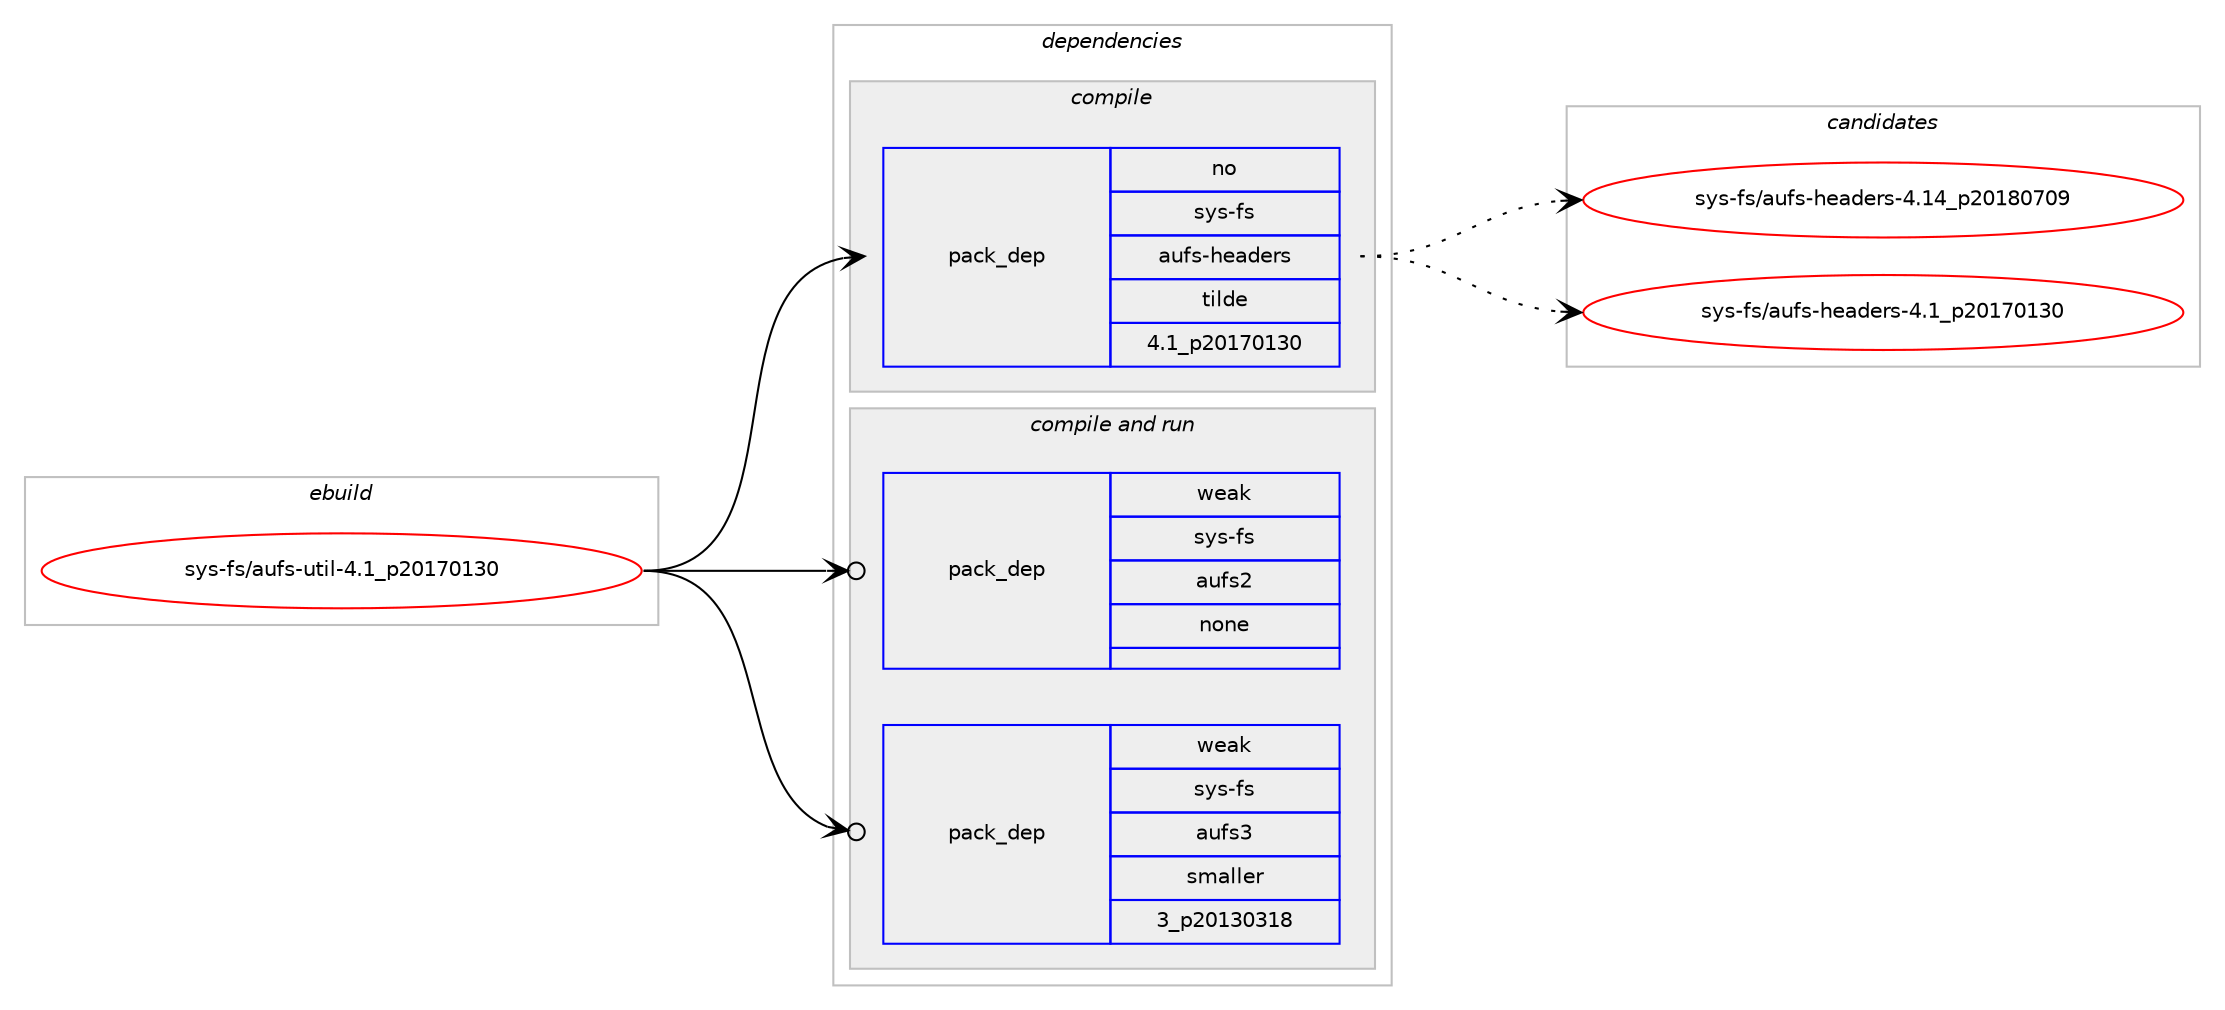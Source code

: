 digraph prolog {

# *************
# Graph options
# *************

newrank=true;
concentrate=true;
compound=true;
graph [rankdir=LR,fontname=Helvetica,fontsize=10,ranksep=1.5];#, ranksep=2.5, nodesep=0.2];
edge  [arrowhead=vee];
node  [fontname=Helvetica,fontsize=10];

# **********
# The ebuild
# **********

subgraph cluster_leftcol {
color=gray;
rank=same;
label=<<i>ebuild</i>>;
id [label="sys-fs/aufs-util-4.1_p20170130", color=red, width=4, href="../sys-fs/aufs-util-4.1_p20170130.svg"];
}

# ****************
# The dependencies
# ****************

subgraph cluster_midcol {
color=gray;
label=<<i>dependencies</i>>;
subgraph cluster_compile {
fillcolor="#eeeeee";
style=filled;
label=<<i>compile</i>>;
subgraph pack1242136 {
dependency1730868 [label=<<TABLE BORDER="0" CELLBORDER="1" CELLSPACING="0" CELLPADDING="4" WIDTH="220"><TR><TD ROWSPAN="6" CELLPADDING="30">pack_dep</TD></TR><TR><TD WIDTH="110">no</TD></TR><TR><TD>sys-fs</TD></TR><TR><TD>aufs-headers</TD></TR><TR><TD>tilde</TD></TR><TR><TD>4.1_p20170130</TD></TR></TABLE>>, shape=none, color=blue];
}
id:e -> dependency1730868:w [weight=20,style="solid",arrowhead="vee"];
}
subgraph cluster_compileandrun {
fillcolor="#eeeeee";
style=filled;
label=<<i>compile and run</i>>;
subgraph pack1242137 {
dependency1730869 [label=<<TABLE BORDER="0" CELLBORDER="1" CELLSPACING="0" CELLPADDING="4" WIDTH="220"><TR><TD ROWSPAN="6" CELLPADDING="30">pack_dep</TD></TR><TR><TD WIDTH="110">weak</TD></TR><TR><TD>sys-fs</TD></TR><TR><TD>aufs2</TD></TR><TR><TD>none</TD></TR><TR><TD></TD></TR></TABLE>>, shape=none, color=blue];
}
id:e -> dependency1730869:w [weight=20,style="solid",arrowhead="odotvee"];
subgraph pack1242138 {
dependency1730870 [label=<<TABLE BORDER="0" CELLBORDER="1" CELLSPACING="0" CELLPADDING="4" WIDTH="220"><TR><TD ROWSPAN="6" CELLPADDING="30">pack_dep</TD></TR><TR><TD WIDTH="110">weak</TD></TR><TR><TD>sys-fs</TD></TR><TR><TD>aufs3</TD></TR><TR><TD>smaller</TD></TR><TR><TD>3_p20130318</TD></TR></TABLE>>, shape=none, color=blue];
}
id:e -> dependency1730870:w [weight=20,style="solid",arrowhead="odotvee"];
}
subgraph cluster_run {
fillcolor="#eeeeee";
style=filled;
label=<<i>run</i>>;
}
}

# **************
# The candidates
# **************

subgraph cluster_choices {
rank=same;
color=gray;
label=<<i>candidates</i>>;

subgraph choice1242136 {
color=black;
nodesep=1;
choice11512111545102115479711710211545104101971001011141154552464952951125048495648554857 [label="sys-fs/aufs-headers-4.14_p20180709", color=red, width=4,href="../sys-fs/aufs-headers-4.14_p20180709.svg"];
choice115121115451021154797117102115451041019710010111411545524649951125048495548495148 [label="sys-fs/aufs-headers-4.1_p20170130", color=red, width=4,href="../sys-fs/aufs-headers-4.1_p20170130.svg"];
dependency1730868:e -> choice11512111545102115479711710211545104101971001011141154552464952951125048495648554857:w [style=dotted,weight="100"];
dependency1730868:e -> choice115121115451021154797117102115451041019710010111411545524649951125048495548495148:w [style=dotted,weight="100"];
}
subgraph choice1242137 {
color=black;
nodesep=1;
}
subgraph choice1242138 {
color=black;
nodesep=1;
}
}

}
